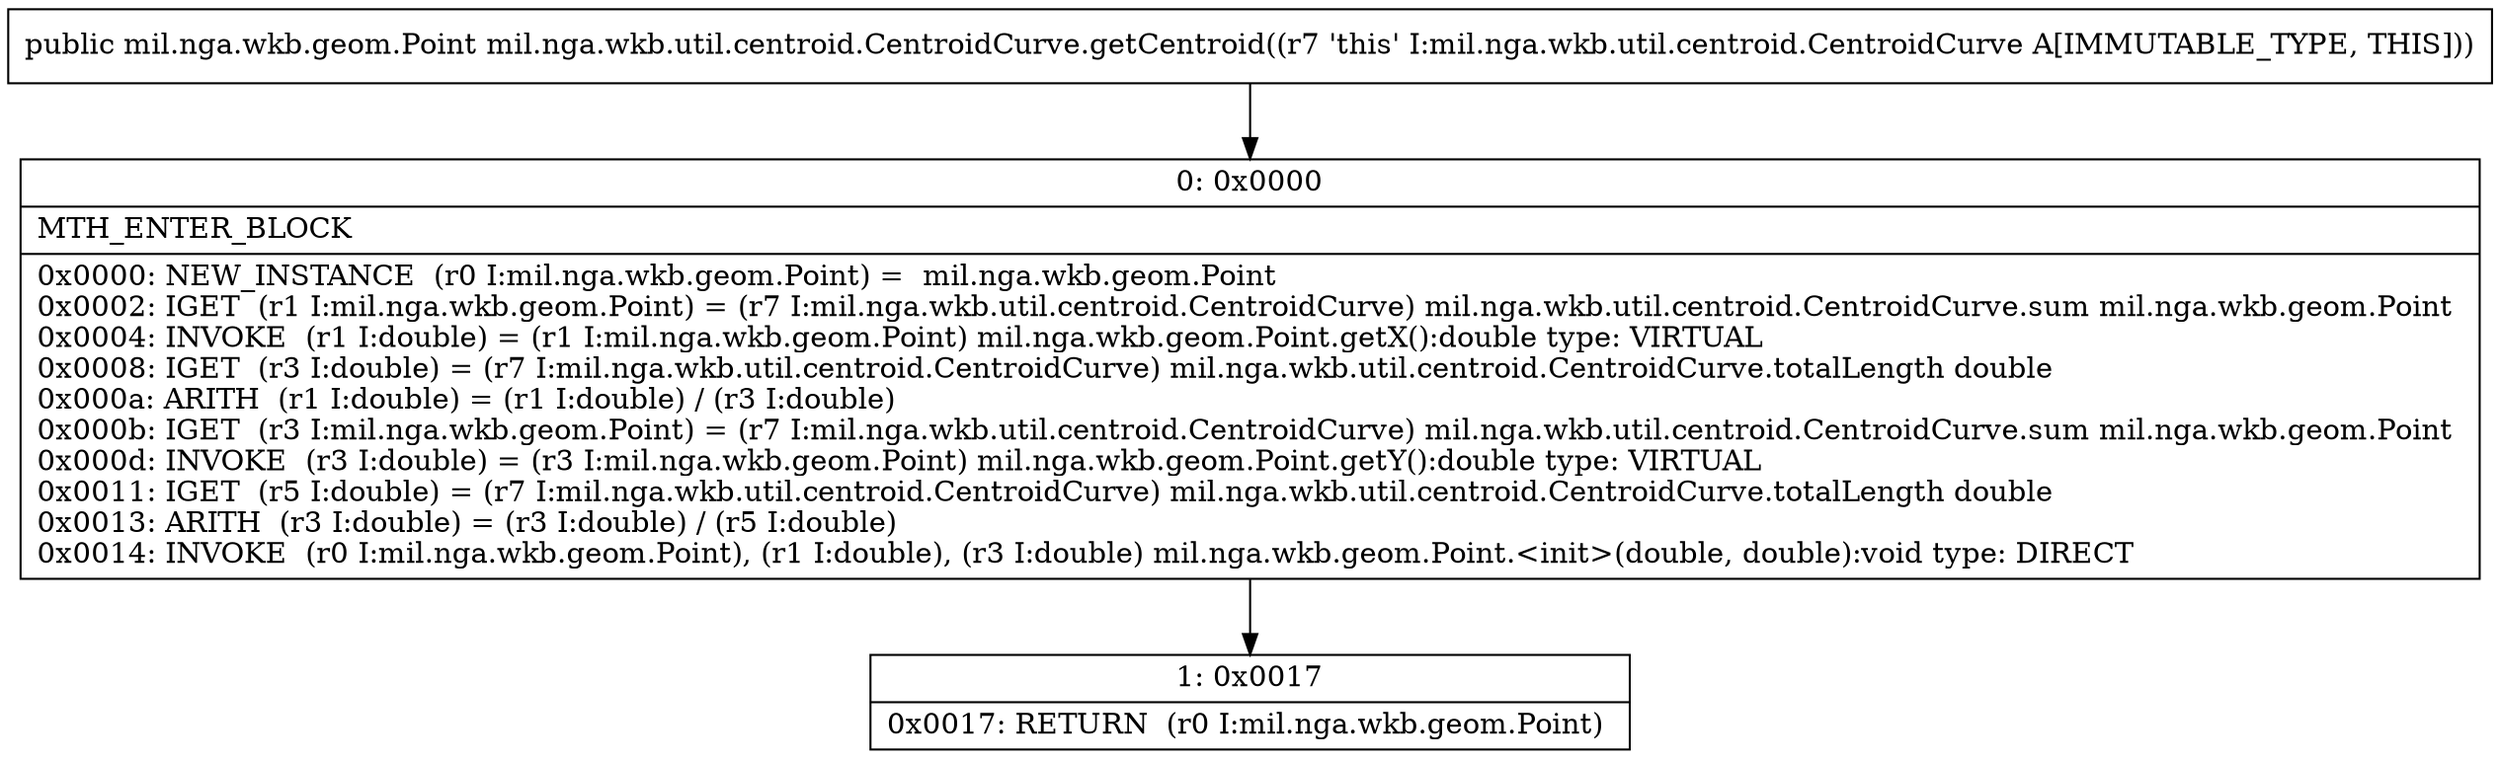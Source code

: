 digraph "CFG formil.nga.wkb.util.centroid.CentroidCurve.getCentroid()Lmil\/nga\/wkb\/geom\/Point;" {
Node_0 [shape=record,label="{0\:\ 0x0000|MTH_ENTER_BLOCK\l|0x0000: NEW_INSTANCE  (r0 I:mil.nga.wkb.geom.Point) =  mil.nga.wkb.geom.Point \l0x0002: IGET  (r1 I:mil.nga.wkb.geom.Point) = (r7 I:mil.nga.wkb.util.centroid.CentroidCurve) mil.nga.wkb.util.centroid.CentroidCurve.sum mil.nga.wkb.geom.Point \l0x0004: INVOKE  (r1 I:double) = (r1 I:mil.nga.wkb.geom.Point) mil.nga.wkb.geom.Point.getX():double type: VIRTUAL \l0x0008: IGET  (r3 I:double) = (r7 I:mil.nga.wkb.util.centroid.CentroidCurve) mil.nga.wkb.util.centroid.CentroidCurve.totalLength double \l0x000a: ARITH  (r1 I:double) = (r1 I:double) \/ (r3 I:double) \l0x000b: IGET  (r3 I:mil.nga.wkb.geom.Point) = (r7 I:mil.nga.wkb.util.centroid.CentroidCurve) mil.nga.wkb.util.centroid.CentroidCurve.sum mil.nga.wkb.geom.Point \l0x000d: INVOKE  (r3 I:double) = (r3 I:mil.nga.wkb.geom.Point) mil.nga.wkb.geom.Point.getY():double type: VIRTUAL \l0x0011: IGET  (r5 I:double) = (r7 I:mil.nga.wkb.util.centroid.CentroidCurve) mil.nga.wkb.util.centroid.CentroidCurve.totalLength double \l0x0013: ARITH  (r3 I:double) = (r3 I:double) \/ (r5 I:double) \l0x0014: INVOKE  (r0 I:mil.nga.wkb.geom.Point), (r1 I:double), (r3 I:double) mil.nga.wkb.geom.Point.\<init\>(double, double):void type: DIRECT \l}"];
Node_1 [shape=record,label="{1\:\ 0x0017|0x0017: RETURN  (r0 I:mil.nga.wkb.geom.Point) \l}"];
MethodNode[shape=record,label="{public mil.nga.wkb.geom.Point mil.nga.wkb.util.centroid.CentroidCurve.getCentroid((r7 'this' I:mil.nga.wkb.util.centroid.CentroidCurve A[IMMUTABLE_TYPE, THIS])) }"];
MethodNode -> Node_0;
Node_0 -> Node_1;
}

